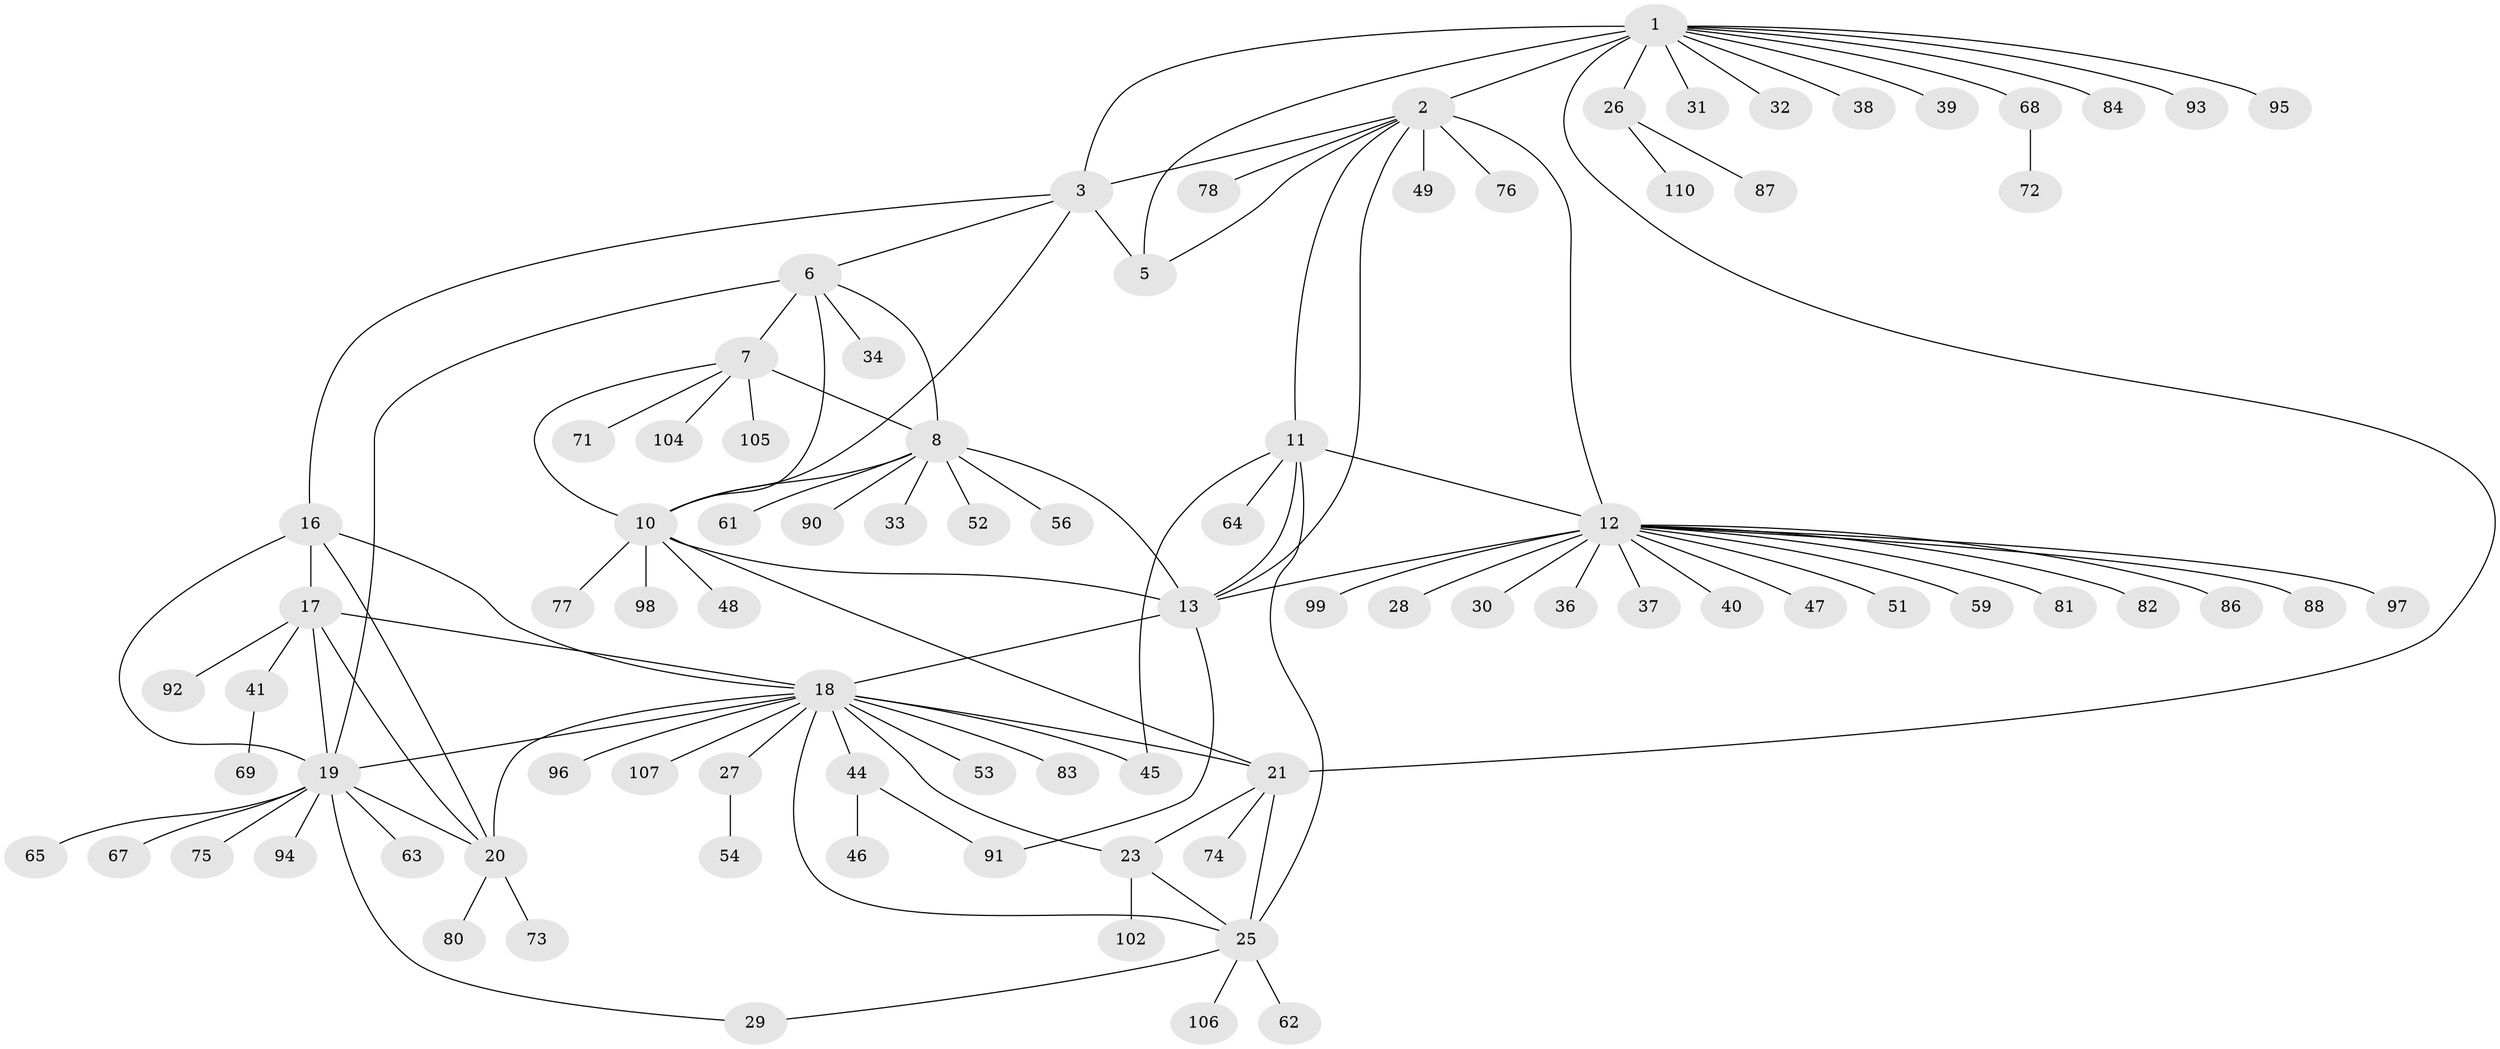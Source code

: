 // Generated by graph-tools (version 1.1) at 2025/24/03/03/25 07:24:13]
// undirected, 86 vertices, 114 edges
graph export_dot {
graph [start="1"]
  node [color=gray90,style=filled];
  1 [super="+4"];
  2 [super="+15"];
  3 [super="+35"];
  5 [super="+60"];
  6 [super="+89"];
  7 [super="+9"];
  8 [super="+109"];
  10 [super="+58"];
  11 [super="+50"];
  12 [super="+14"];
  13 [super="+108"];
  16;
  17 [super="+103"];
  18 [super="+24"];
  19 [super="+79"];
  20 [super="+57"];
  21 [super="+22"];
  23;
  25 [super="+85"];
  26 [super="+66"];
  27;
  28;
  29;
  30;
  31;
  32;
  33 [super="+43"];
  34;
  36 [super="+42"];
  37;
  38;
  39 [super="+101"];
  40;
  41;
  44 [super="+100"];
  45 [super="+70"];
  46;
  47;
  48 [super="+55"];
  49;
  51;
  52;
  53;
  54;
  56;
  59;
  61;
  62;
  63;
  64;
  65;
  67;
  68;
  69;
  71;
  72;
  73;
  74;
  75;
  76;
  77;
  78;
  80;
  81;
  82;
  83;
  84;
  86;
  87;
  88;
  90;
  91;
  92;
  93;
  94;
  95;
  96;
  97;
  98;
  99;
  102;
  104;
  105;
  106;
  107;
  110;
  1 -- 2 [weight=2];
  1 -- 3 [weight=2];
  1 -- 5 [weight=2];
  1 -- 21;
  1 -- 39;
  1 -- 93;
  1 -- 32;
  1 -- 68;
  1 -- 38;
  1 -- 84;
  1 -- 26;
  1 -- 31;
  1 -- 95;
  2 -- 3;
  2 -- 5;
  2 -- 49;
  2 -- 78;
  2 -- 11;
  2 -- 12 [weight=2];
  2 -- 13;
  2 -- 76;
  3 -- 5;
  3 -- 6;
  3 -- 16;
  3 -- 10;
  6 -- 7 [weight=2];
  6 -- 8;
  6 -- 10;
  6 -- 19;
  6 -- 34;
  7 -- 8 [weight=2];
  7 -- 10 [weight=2];
  7 -- 71;
  7 -- 104;
  7 -- 105;
  8 -- 10;
  8 -- 33;
  8 -- 52;
  8 -- 56;
  8 -- 61;
  8 -- 90;
  8 -- 13;
  10 -- 13;
  10 -- 48;
  10 -- 77;
  10 -- 98;
  10 -- 21;
  11 -- 12 [weight=2];
  11 -- 13;
  11 -- 25;
  11 -- 64;
  11 -- 45;
  12 -- 13 [weight=2];
  12 -- 28;
  12 -- 51;
  12 -- 81;
  12 -- 97;
  12 -- 99;
  12 -- 36;
  12 -- 37;
  12 -- 40;
  12 -- 47;
  12 -- 82;
  12 -- 86;
  12 -- 88;
  12 -- 59;
  12 -- 30;
  13 -- 18;
  13 -- 91;
  16 -- 17;
  16 -- 18;
  16 -- 19;
  16 -- 20;
  17 -- 18;
  17 -- 19;
  17 -- 20;
  17 -- 41;
  17 -- 92;
  18 -- 19;
  18 -- 20;
  18 -- 27;
  18 -- 83;
  18 -- 107;
  18 -- 96;
  18 -- 44;
  18 -- 45;
  18 -- 21 [weight=2];
  18 -- 23;
  18 -- 53;
  18 -- 25;
  19 -- 20;
  19 -- 29;
  19 -- 63;
  19 -- 65;
  19 -- 67;
  19 -- 75;
  19 -- 94;
  20 -- 80;
  20 -- 73;
  21 -- 23 [weight=2];
  21 -- 25 [weight=2];
  21 -- 74;
  23 -- 25;
  23 -- 102;
  25 -- 29;
  25 -- 62;
  25 -- 106;
  26 -- 110;
  26 -- 87;
  27 -- 54;
  41 -- 69;
  44 -- 46;
  44 -- 91;
  68 -- 72;
}
